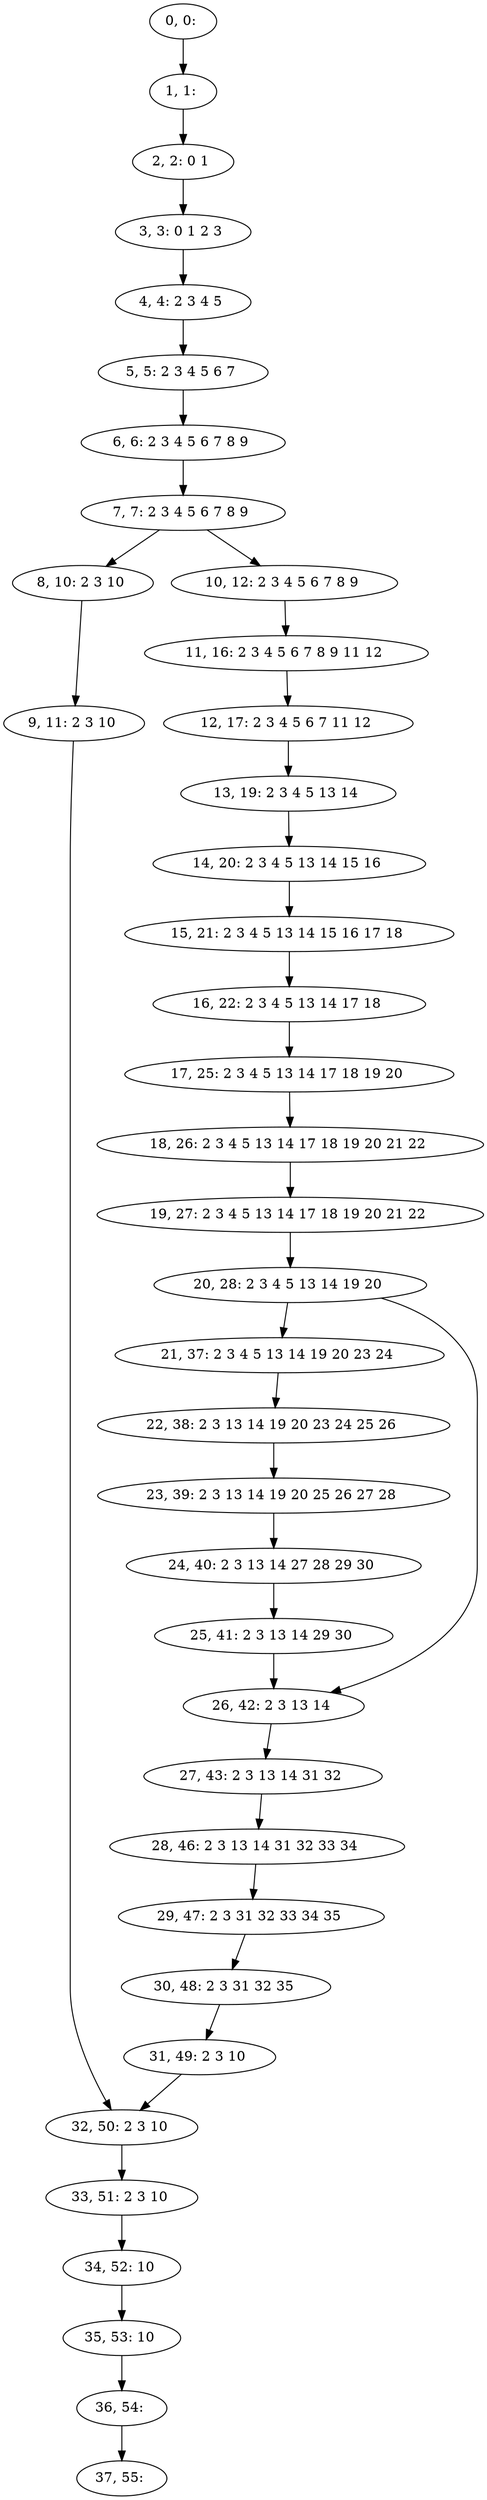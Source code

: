 digraph G {
0[label="0, 0: "];
1[label="1, 1: "];
2[label="2, 2: 0 1 "];
3[label="3, 3: 0 1 2 3 "];
4[label="4, 4: 2 3 4 5 "];
5[label="5, 5: 2 3 4 5 6 7 "];
6[label="6, 6: 2 3 4 5 6 7 8 9 "];
7[label="7, 7: 2 3 4 5 6 7 8 9 "];
8[label="8, 10: 2 3 10 "];
9[label="9, 11: 2 3 10 "];
10[label="10, 12: 2 3 4 5 6 7 8 9 "];
11[label="11, 16: 2 3 4 5 6 7 8 9 11 12 "];
12[label="12, 17: 2 3 4 5 6 7 11 12 "];
13[label="13, 19: 2 3 4 5 13 14 "];
14[label="14, 20: 2 3 4 5 13 14 15 16 "];
15[label="15, 21: 2 3 4 5 13 14 15 16 17 18 "];
16[label="16, 22: 2 3 4 5 13 14 17 18 "];
17[label="17, 25: 2 3 4 5 13 14 17 18 19 20 "];
18[label="18, 26: 2 3 4 5 13 14 17 18 19 20 21 22 "];
19[label="19, 27: 2 3 4 5 13 14 17 18 19 20 21 22 "];
20[label="20, 28: 2 3 4 5 13 14 19 20 "];
21[label="21, 37: 2 3 4 5 13 14 19 20 23 24 "];
22[label="22, 38: 2 3 13 14 19 20 23 24 25 26 "];
23[label="23, 39: 2 3 13 14 19 20 25 26 27 28 "];
24[label="24, 40: 2 3 13 14 27 28 29 30 "];
25[label="25, 41: 2 3 13 14 29 30 "];
26[label="26, 42: 2 3 13 14 "];
27[label="27, 43: 2 3 13 14 31 32 "];
28[label="28, 46: 2 3 13 14 31 32 33 34 "];
29[label="29, 47: 2 3 31 32 33 34 35 "];
30[label="30, 48: 2 3 31 32 35 "];
31[label="31, 49: 2 3 10 "];
32[label="32, 50: 2 3 10 "];
33[label="33, 51: 2 3 10 "];
34[label="34, 52: 10 "];
35[label="35, 53: 10 "];
36[label="36, 54: "];
37[label="37, 55: "];
0->1 ;
1->2 ;
2->3 ;
3->4 ;
4->5 ;
5->6 ;
6->7 ;
7->8 ;
7->10 ;
8->9 ;
9->32 ;
10->11 ;
11->12 ;
12->13 ;
13->14 ;
14->15 ;
15->16 ;
16->17 ;
17->18 ;
18->19 ;
19->20 ;
20->21 ;
20->26 ;
21->22 ;
22->23 ;
23->24 ;
24->25 ;
25->26 ;
26->27 ;
27->28 ;
28->29 ;
29->30 ;
30->31 ;
31->32 ;
32->33 ;
33->34 ;
34->35 ;
35->36 ;
36->37 ;
}
